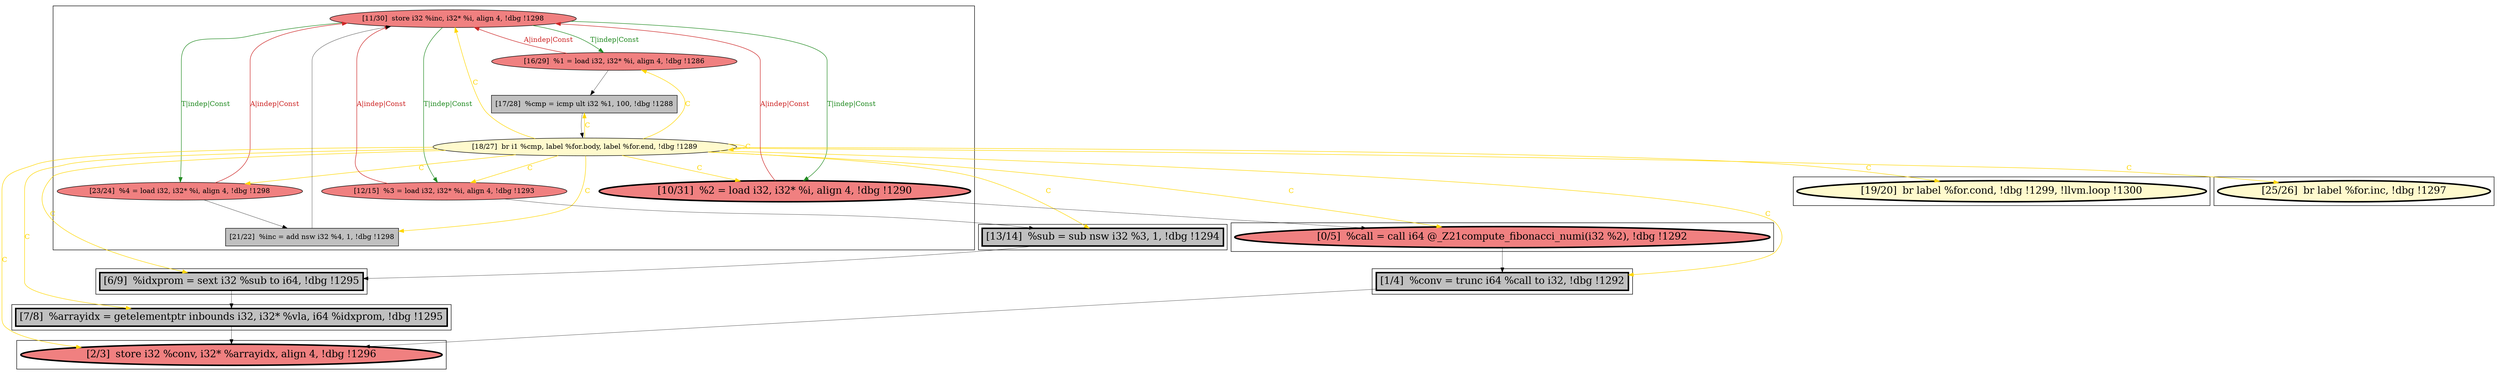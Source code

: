 
digraph G {



node566->node565 [style=solid,color=forestgreen,label="T|indep|Const",penwidth=1.0,fontcolor=forestgreen ]
node566->node568 [style=solid,color=forestgreen,label="T|indep|Const",penwidth=1.0,fontcolor=forestgreen ]
node569->node570 [style=solid,color=black,label="",penwidth=0.5,fontcolor=black ]
node564->node566 [style=solid,color=firebrick3,label="A|indep|Const",penwidth=1.0,fontcolor=firebrick3 ]
node566->node564 [style=solid,color=forestgreen,label="T|indep|Const",penwidth=1.0,fontcolor=forestgreen ]
node574->node559 [style=solid,color=black,label="",penwidth=0.5,fontcolor=black ]
node570->node569 [style=solid,color=gold,label="C",penwidth=1.0,fontcolor=gold ]
node570->node564 [style=solid,color=gold,label="C",penwidth=1.0,fontcolor=gold ]
node571->node566 [style=solid,color=black,label="",penwidth=0.5,fontcolor=black ]
node573->node574 [style=solid,color=black,label="",penwidth=0.5,fontcolor=black ]
node567->node572 [style=solid,color=black,label="",penwidth=0.5,fontcolor=black ]
node570->node565 [style=solid,color=gold,label="C",penwidth=1.0,fontcolor=gold ]
node570->node571 [style=solid,color=gold,label="C",penwidth=1.0,fontcolor=gold ]
node570->node559 [style=solid,color=gold,label="C",penwidth=1.0,fontcolor=gold ]
node570->node574 [style=solid,color=gold,label="C",penwidth=1.0,fontcolor=gold ]
node570->node572 [style=solid,color=gold,label="C",penwidth=1.0,fontcolor=gold ]
node566->node567 [style=solid,color=forestgreen,label="T|indep|Const",penwidth=1.0,fontcolor=forestgreen ]
node572->node560 [style=solid,color=black,label="",penwidth=0.5,fontcolor=black ]
node568->node569 [style=solid,color=black,label="",penwidth=0.5,fontcolor=black ]
node570->node570 [style=solid,color=gold,label="C",penwidth=1.0,fontcolor=gold ]
node570->node568 [style=solid,color=gold,label="C",penwidth=1.0,fontcolor=gold ]
node570->node560 [style=solid,color=gold,label="C",penwidth=1.0,fontcolor=gold ]
node570->node573 [style=solid,color=gold,label="C",penwidth=1.0,fontcolor=gold ]
node570->node566 [style=solid,color=gold,label="C",penwidth=1.0,fontcolor=gold ]
node570->node567 [style=solid,color=gold,label="C",penwidth=1.0,fontcolor=gold ]
node568->node566 [style=solid,color=firebrick3,label="A|indep|Const",penwidth=1.0,fontcolor=firebrick3 ]
node570->node562 [style=solid,color=gold,label="C",penwidth=1.0,fontcolor=gold ]
node567->node566 [style=solid,color=firebrick3,label="A|indep|Const",penwidth=1.0,fontcolor=firebrick3 ]
node565->node571 [style=solid,color=black,label="",penwidth=0.5,fontcolor=black ]
node563->node573 [style=solid,color=black,label="",penwidth=0.5,fontcolor=black ]
node560->node559 [style=solid,color=black,label="",penwidth=0.5,fontcolor=black ]
node564->node563 [style=solid,color=black,label="",penwidth=0.5,fontcolor=black ]
node570->node563 [style=solid,color=gold,label="C",penwidth=1.0,fontcolor=gold ]
node565->node566 [style=solid,color=firebrick3,label="A|indep|Const",penwidth=1.0,fontcolor=firebrick3 ]
node570->node561 [style=solid,color=gold,label="C",penwidth=1.0,fontcolor=gold ]


subgraph cluster8 {


node574 [penwidth=3.0,fontsize=20,fillcolor=grey,label="[7/8]  %arrayidx = getelementptr inbounds i32, i32* %vla, i64 %idxprom, !dbg !1295",shape=rectangle,style=filled ]



}

subgraph cluster7 {


node573 [penwidth=3.0,fontsize=20,fillcolor=grey,label="[6/9]  %idxprom = sext i32 %sub to i64, !dbg !1295",shape=rectangle,style=filled ]



}

subgraph cluster6 {


node572 [penwidth=3.0,fontsize=20,fillcolor=lightcoral,label="[0/5]  %call = call i64 @_Z21compute_fibonacci_numi(i32 %2), !dbg !1292",shape=ellipse,style=filled ]



}

subgraph cluster0 {


node559 [penwidth=3.0,fontsize=20,fillcolor=lightcoral,label="[2/3]  store i32 %conv, i32* %arrayidx, align 4, !dbg !1296",shape=ellipse,style=filled ]



}

subgraph cluster5 {


node570 [fillcolor=lemonchiffon,label="[18/27]  br i1 %cmp, label %for.body, label %for.end, !dbg !1289",shape=ellipse,style=filled ]
node565 [fillcolor=lightcoral,label="[23/24]  %4 = load i32, i32* %i, align 4, !dbg !1298",shape=ellipse,style=filled ]
node564 [fillcolor=lightcoral,label="[12/15]  %3 = load i32, i32* %i, align 4, !dbg !1293",shape=ellipse,style=filled ]
node568 [fillcolor=lightcoral,label="[16/29]  %1 = load i32, i32* %i, align 4, !dbg !1286",shape=ellipse,style=filled ]
node571 [fillcolor=grey,label="[21/22]  %inc = add nsw i32 %4, 1, !dbg !1298",shape=rectangle,style=filled ]
node569 [fillcolor=grey,label="[17/28]  %cmp = icmp ult i32 %1, 100, !dbg !1288",shape=rectangle,style=filled ]
node566 [fillcolor=lightcoral,label="[11/30]  store i32 %inc, i32* %i, align 4, !dbg !1298",shape=ellipse,style=filled ]
node567 [penwidth=3.0,fontsize=20,fillcolor=lightcoral,label="[10/31]  %2 = load i32, i32* %i, align 4, !dbg !1290",shape=ellipse,style=filled ]



}

subgraph cluster1 {


node560 [penwidth=3.0,fontsize=20,fillcolor=grey,label="[1/4]  %conv = trunc i64 %call to i32, !dbg !1292",shape=rectangle,style=filled ]



}

subgraph cluster2 {


node561 [penwidth=3.0,fontsize=20,fillcolor=lemonchiffon,label="[25/26]  br label %for.inc, !dbg !1297",shape=ellipse,style=filled ]



}

subgraph cluster3 {


node562 [penwidth=3.0,fontsize=20,fillcolor=lemonchiffon,label="[19/20]  br label %for.cond, !dbg !1299, !llvm.loop !1300",shape=ellipse,style=filled ]



}

subgraph cluster4 {


node563 [penwidth=3.0,fontsize=20,fillcolor=grey,label="[13/14]  %sub = sub nsw i32 %3, 1, !dbg !1294",shape=rectangle,style=filled ]



}

}
